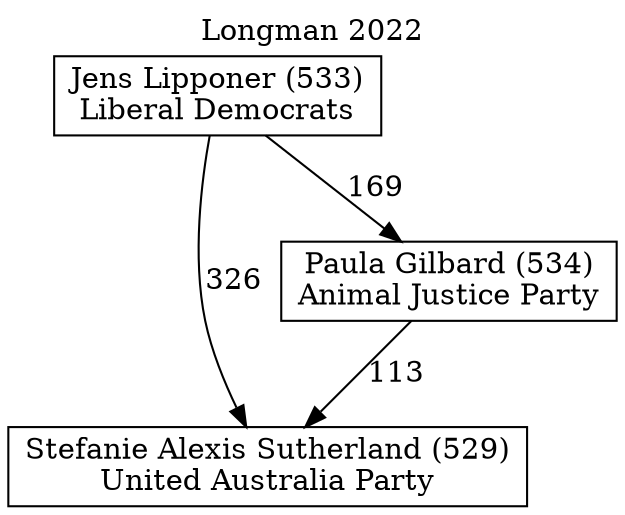 // House preference flow
digraph "Stefanie Alexis Sutherland (529)_Longman_2022" {
	graph [label="Longman 2022" labelloc=t mclimit=2]
	node [shape=box]
	"Stefanie Alexis Sutherland (529)" [label="Stefanie Alexis Sutherland (529)
United Australia Party"]
	"Paula Gilbard (534)" [label="Paula Gilbard (534)
Animal Justice Party"]
	"Jens Lipponer (533)" [label="Jens Lipponer (533)
Liberal Democrats"]
	"Paula Gilbard (534)" -> "Stefanie Alexis Sutherland (529)" [label=113]
	"Jens Lipponer (533)" -> "Paula Gilbard (534)" [label=169]
	"Jens Lipponer (533)" -> "Stefanie Alexis Sutherland (529)" [label=326]
}

